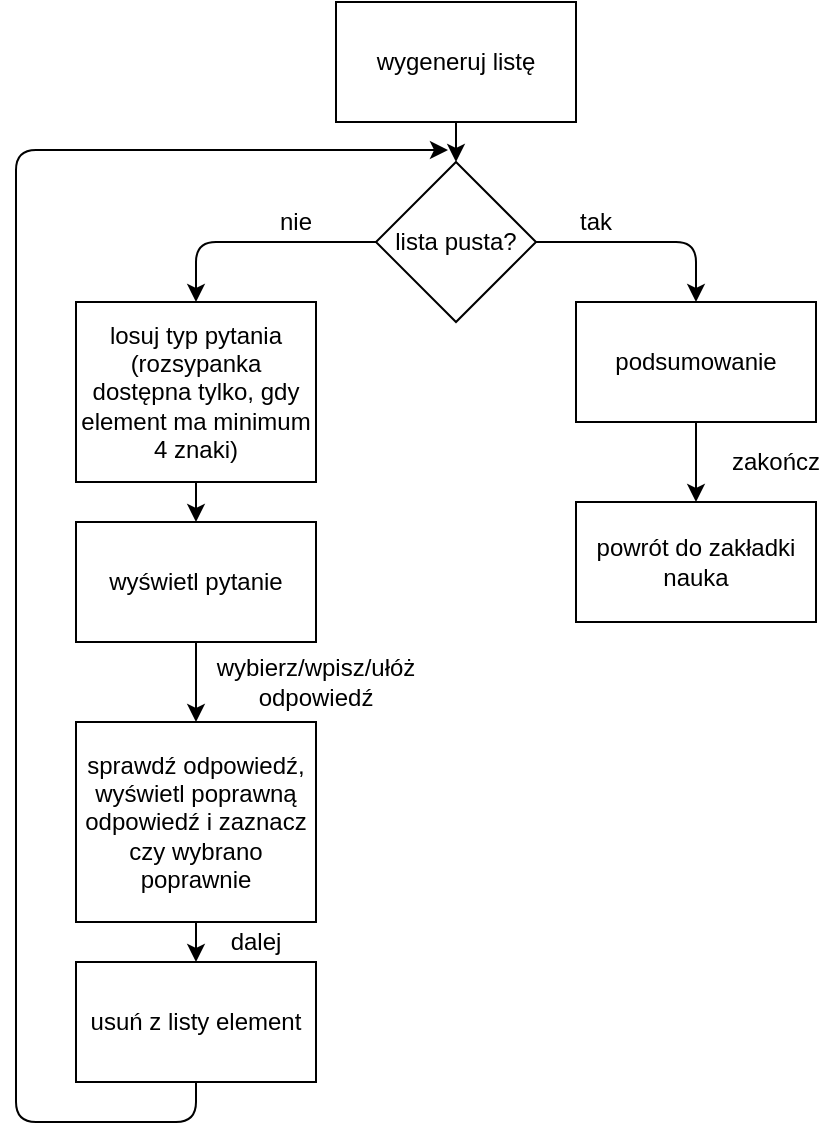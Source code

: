 <mxfile version="13.7.9" type="device"><diagram id="stkimVXj-OgUZeydXpz9" name="Strona-1"><mxGraphModel dx="1086" dy="1975" grid="1" gridSize="10" guides="1" tooltips="1" connect="1" arrows="1" fold="1" page="1" pageScale="1" pageWidth="827" pageHeight="1169" math="0" shadow="0"><root><mxCell id="0"/><mxCell id="1" parent="0"/><mxCell id="RCNFLUOWHidCqPB8Rksr-1" value="lista pusta?" style="rhombus;whiteSpace=wrap;html=1;" vertex="1" parent="1"><mxGeometry x="310" y="-110" width="80" height="80" as="geometry"/></mxCell><mxCell id="RCNFLUOWHidCqPB8Rksr-2" value="wyświetl pytanie" style="rounded=0;whiteSpace=wrap;html=1;" vertex="1" parent="1"><mxGeometry x="160" y="70" width="120" height="60" as="geometry"/></mxCell><mxCell id="RCNFLUOWHidCqPB8Rksr-3" value="sprawdź odpowiedź, wyświetl poprawną odpowiedź i zaznacz czy wybrano poprawnie" style="rounded=0;whiteSpace=wrap;html=1;" vertex="1" parent="1"><mxGeometry x="160" y="170" width="120" height="100" as="geometry"/></mxCell><mxCell id="RCNFLUOWHidCqPB8Rksr-4" value="usuń z listy element" style="rounded=0;whiteSpace=wrap;html=1;" vertex="1" parent="1"><mxGeometry x="160" y="290" width="120" height="60" as="geometry"/></mxCell><mxCell id="RCNFLUOWHidCqPB8Rksr-5" value="wygeneruj listę" style="rounded=0;whiteSpace=wrap;html=1;" vertex="1" parent="1"><mxGeometry x="290" y="-190" width="120" height="60" as="geometry"/></mxCell><mxCell id="RCNFLUOWHidCqPB8Rksr-6" value="" style="endArrow=classic;html=1;exitX=0.5;exitY=1;exitDx=0;exitDy=0;entryX=0.5;entryY=0;entryDx=0;entryDy=0;" edge="1" parent="1" source="RCNFLUOWHidCqPB8Rksr-5" target="RCNFLUOWHidCqPB8Rksr-1"><mxGeometry width="50" height="50" relative="1" as="geometry"><mxPoint x="530" y="120" as="sourcePoint"/><mxPoint x="580" y="70" as="targetPoint"/></mxGeometry></mxCell><mxCell id="RCNFLUOWHidCqPB8Rksr-7" value="" style="endArrow=classic;html=1;exitX=0;exitY=0.5;exitDx=0;exitDy=0;entryX=0.5;entryY=0;entryDx=0;entryDy=0;" edge="1" parent="1" source="RCNFLUOWHidCqPB8Rksr-1" target="RCNFLUOWHidCqPB8Rksr-23"><mxGeometry width="50" height="50" relative="1" as="geometry"><mxPoint x="140" y="150" as="sourcePoint"/><mxPoint x="220" y="150" as="targetPoint"/><Array as="points"><mxPoint x="220" y="-70"/></Array></mxGeometry></mxCell><mxCell id="RCNFLUOWHidCqPB8Rksr-9" value="" style="endArrow=classic;html=1;exitX=0.5;exitY=1;exitDx=0;exitDy=0;" edge="1" parent="1" source="RCNFLUOWHidCqPB8Rksr-2" target="RCNFLUOWHidCqPB8Rksr-3"><mxGeometry width="50" height="50" relative="1" as="geometry"><mxPoint x="380" y="200" as="sourcePoint"/><mxPoint x="430" y="150" as="targetPoint"/></mxGeometry></mxCell><mxCell id="RCNFLUOWHidCqPB8Rksr-10" value="" style="endArrow=classic;html=1;exitX=0.5;exitY=1;exitDx=0;exitDy=0;" edge="1" parent="1" source="RCNFLUOWHidCqPB8Rksr-3" target="RCNFLUOWHidCqPB8Rksr-4"><mxGeometry width="50" height="50" relative="1" as="geometry"><mxPoint x="380" y="290" as="sourcePoint"/><mxPoint x="430" y="240" as="targetPoint"/></mxGeometry></mxCell><mxCell id="RCNFLUOWHidCqPB8Rksr-11" value="" style="endArrow=classic;html=1;exitX=0.5;exitY=1;exitDx=0;exitDy=0;entryX=0.45;entryY=-0.075;entryDx=0;entryDy=0;entryPerimeter=0;" edge="1" parent="1" source="RCNFLUOWHidCqPB8Rksr-4" target="RCNFLUOWHidCqPB8Rksr-1"><mxGeometry width="50" height="50" relative="1" as="geometry"><mxPoint x="170" y="520" as="sourcePoint"/><mxPoint x="350" y="80" as="targetPoint"/><Array as="points"><mxPoint x="220" y="370"/><mxPoint x="130" y="370"/><mxPoint x="130" y="-116"/></Array></mxGeometry></mxCell><mxCell id="RCNFLUOWHidCqPB8Rksr-12" value="podsumowanie" style="rounded=0;whiteSpace=wrap;html=1;" vertex="1" parent="1"><mxGeometry x="410" y="-40" width="120" height="60" as="geometry"/></mxCell><mxCell id="RCNFLUOWHidCqPB8Rksr-13" value="" style="endArrow=classic;html=1;exitX=1;exitY=0.5;exitDx=0;exitDy=0;entryX=0.5;entryY=0;entryDx=0;entryDy=0;" edge="1" parent="1" source="RCNFLUOWHidCqPB8Rksr-1" target="RCNFLUOWHidCqPB8Rksr-12"><mxGeometry width="50" height="50" relative="1" as="geometry"><mxPoint x="450" y="120" as="sourcePoint"/><mxPoint x="500" y="70" as="targetPoint"/><Array as="points"><mxPoint x="470" y="-70"/></Array></mxGeometry></mxCell><mxCell id="RCNFLUOWHidCqPB8Rksr-15" value="powrót do zakładki nauka" style="rounded=0;whiteSpace=wrap;html=1;" vertex="1" parent="1"><mxGeometry x="410" y="60" width="120" height="60" as="geometry"/></mxCell><mxCell id="RCNFLUOWHidCqPB8Rksr-16" value="" style="endArrow=classic;html=1;exitX=0.5;exitY=1;exitDx=0;exitDy=0;entryX=0.5;entryY=0;entryDx=0;entryDy=0;" edge="1" parent="1" source="RCNFLUOWHidCqPB8Rksr-12" target="RCNFLUOWHidCqPB8Rksr-15"><mxGeometry width="50" height="50" relative="1" as="geometry"><mxPoint x="710" y="50" as="sourcePoint"/><mxPoint x="760" as="targetPoint"/></mxGeometry></mxCell><mxCell id="RCNFLUOWHidCqPB8Rksr-17" value="nie" style="text;html=1;strokeColor=none;fillColor=none;align=center;verticalAlign=middle;whiteSpace=wrap;rounded=0;" vertex="1" parent="1"><mxGeometry x="250" y="-90" width="40" height="20" as="geometry"/></mxCell><mxCell id="RCNFLUOWHidCqPB8Rksr-18" value="tak" style="text;html=1;strokeColor=none;fillColor=none;align=center;verticalAlign=middle;whiteSpace=wrap;rounded=0;" vertex="1" parent="1"><mxGeometry x="400" y="-90" width="40" height="20" as="geometry"/></mxCell><mxCell id="RCNFLUOWHidCqPB8Rksr-19" value="wybierz/wpisz/ułóż odpowiedź" style="text;html=1;strokeColor=none;fillColor=none;align=center;verticalAlign=middle;whiteSpace=wrap;rounded=0;" vertex="1" parent="1"><mxGeometry x="260" y="140" width="40" height="20" as="geometry"/></mxCell><mxCell id="RCNFLUOWHidCqPB8Rksr-20" value="dalej" style="text;html=1;strokeColor=none;fillColor=none;align=center;verticalAlign=middle;whiteSpace=wrap;rounded=0;" vertex="1" parent="1"><mxGeometry x="230" y="270" width="40" height="20" as="geometry"/></mxCell><mxCell id="RCNFLUOWHidCqPB8Rksr-21" value="zakończ" style="text;html=1;strokeColor=none;fillColor=none;align=center;verticalAlign=middle;whiteSpace=wrap;rounded=0;" vertex="1" parent="1"><mxGeometry x="490" y="30" width="40" height="20" as="geometry"/></mxCell><mxCell id="RCNFLUOWHidCqPB8Rksr-23" value="losuj typ pytania (rozsypanka dostępna tylko, gdy element ma minimum 4 znaki)" style="rounded=0;whiteSpace=wrap;html=1;" vertex="1" parent="1"><mxGeometry x="160" y="-40" width="120" height="90" as="geometry"/></mxCell><mxCell id="RCNFLUOWHidCqPB8Rksr-24" value="" style="endArrow=classic;html=1;exitX=0.5;exitY=1;exitDx=0;exitDy=0;" edge="1" parent="1" source="RCNFLUOWHidCqPB8Rksr-23" target="RCNFLUOWHidCqPB8Rksr-2"><mxGeometry width="50" height="50" relative="1" as="geometry"><mxPoint x="200" y="80" as="sourcePoint"/><mxPoint x="280" y="80" as="targetPoint"/></mxGeometry></mxCell></root></mxGraphModel></diagram></mxfile>